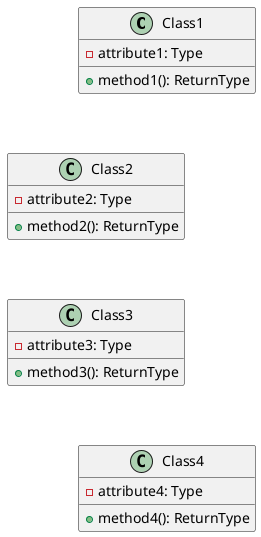 @startuml

!define RECTANGLE class

' 放置类在左上角
RECTANGLE Class1 {
  - attribute1: Type
  + method1(): ReturnType
}

' 放置类在右上角
RECTANGLE Class2 {
  - attribute2: Type
  + method2(): ReturnType
}

' 放置类在左下角
RECTANGLE Class3 {
  - attribute3: Type
  + method3(): ReturnType
}

' 放置类在右下角
RECTANGLE Class4 {
  - attribute4: Type
  + method4(): ReturnType
}

' 调整类之间的间距，使其适应正方形
Class1 -[hidden]-> Class2
Class2 -[hidden]-> Class3
Class3 -[hidden]-> Class4
Class4 -[hidden]-> Class1

@enduml
